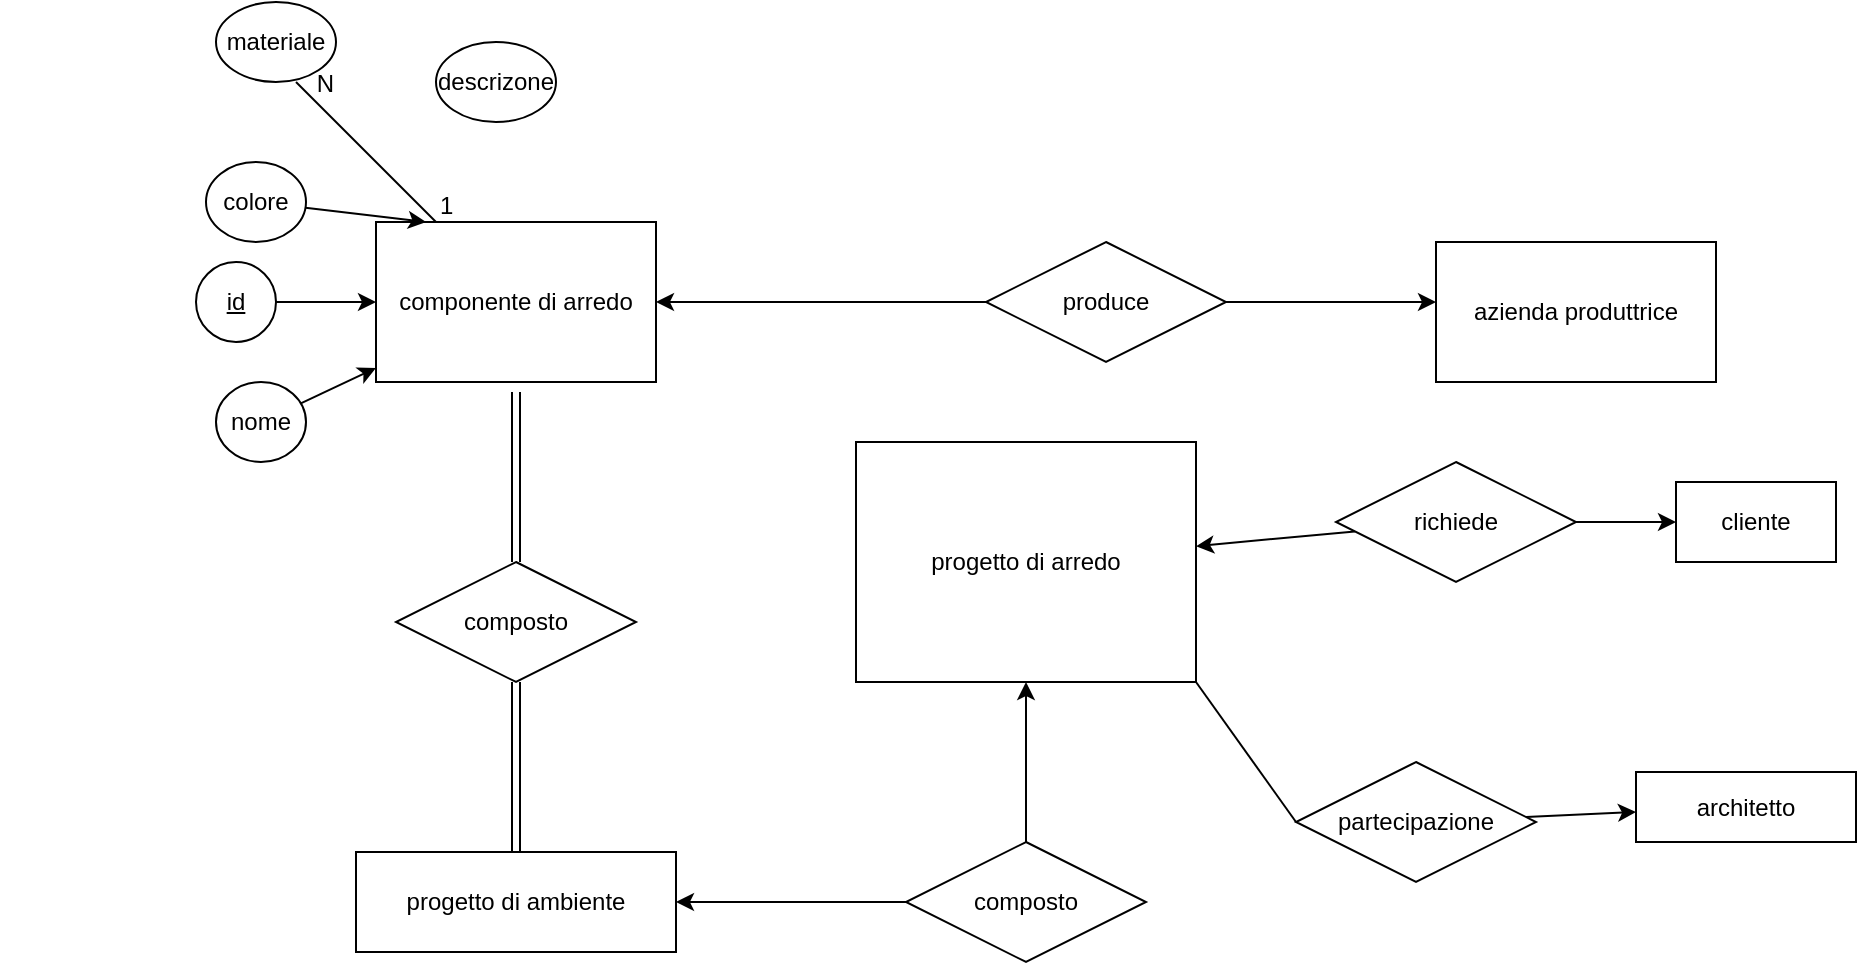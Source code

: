 <mxfile version="15.9.6" type="github">
  <diagram id="R2lEEEUBdFMjLlhIrx00" name="Page-1">
    <mxGraphModel dx="819" dy="645" grid="1" gridSize="10" guides="1" tooltips="1" connect="1" arrows="1" fold="1" page="1" pageScale="0.5" pageWidth="1100" pageHeight="850" math="0" shadow="0" extFonts="Permanent Marker^https://fonts.googleapis.com/css?family=Permanent+Marker">
      <root>
        <mxCell id="0" />
        <mxCell id="1" parent="0" />
        <mxCell id="kEAnJZr-M_3Ag4euo9hT-2" value="componente di arredo" style="whiteSpace=wrap;html=1;align=center;direction=west;" parent="1" vertex="1">
          <mxGeometry x="60" y="270" width="140" height="80" as="geometry" />
        </mxCell>
        <mxCell id="kEAnJZr-M_3Ag4euo9hT-3" value="azienda produttrice" style="whiteSpace=wrap;html=1;align=center;" parent="1" vertex="1">
          <mxGeometry x="590" y="280" width="140" height="70" as="geometry" />
        </mxCell>
        <mxCell id="kEAnJZr-M_3Ag4euo9hT-4" value="progetto di arredo" style="whiteSpace=wrap;html=1;align=center;" parent="1" vertex="1">
          <mxGeometry x="300" y="380" width="170" height="120" as="geometry" />
        </mxCell>
        <mxCell id="kEAnJZr-M_3Ag4euo9hT-5" value="progetto di ambiente" style="whiteSpace=wrap;html=1;align=center;" parent="1" vertex="1">
          <mxGeometry x="50" y="585" width="160" height="50" as="geometry" />
        </mxCell>
        <mxCell id="kEAnJZr-M_3Ag4euo9hT-6" value="cliente" style="whiteSpace=wrap;html=1;align=center;" parent="1" vertex="1">
          <mxGeometry x="710" y="400" width="80" height="40" as="geometry" />
        </mxCell>
        <mxCell id="kEAnJZr-M_3Ag4euo9hT-7" value="architetto" style="whiteSpace=wrap;html=1;align=center;" parent="1" vertex="1">
          <mxGeometry x="690" y="545" width="110" height="35" as="geometry" />
        </mxCell>
        <mxCell id="kEAnJZr-M_3Ag4euo9hT-9" value="" style="edgeStyle=orthogonalEdgeStyle;rounded=0;orthogonalLoop=1;jettySize=auto;html=1;" parent="1" source="kEAnJZr-M_3Ag4euo9hT-8" edge="1">
          <mxGeometry relative="1" as="geometry">
            <Array as="points">
              <mxPoint x="330" y="310" />
              <mxPoint x="330" y="310" />
            </Array>
            <mxPoint x="200" y="310" as="targetPoint" />
          </mxGeometry>
        </mxCell>
        <mxCell id="kEAnJZr-M_3Ag4euo9hT-10" value="" style="edgeStyle=orthogonalEdgeStyle;rounded=0;orthogonalLoop=1;jettySize=auto;html=1;" parent="1" source="kEAnJZr-M_3Ag4euo9hT-8" edge="1">
          <mxGeometry relative="1" as="geometry">
            <mxPoint x="590" y="310" as="targetPoint" />
          </mxGeometry>
        </mxCell>
        <mxCell id="kEAnJZr-M_3Ag4euo9hT-8" value="produce" style="shape=rhombus;perimeter=rhombusPerimeter;whiteSpace=wrap;html=1;align=center;" parent="1" vertex="1">
          <mxGeometry x="365" y="280" width="120" height="60" as="geometry" />
        </mxCell>
        <mxCell id="Sm8z2RAf9bWcOm2X3rAW-4" value="" style="edgeStyle=orthogonalEdgeStyle;rounded=0;orthogonalLoop=1;jettySize=auto;html=1;" parent="1" source="Sm8z2RAf9bWcOm2X3rAW-2" target="kEAnJZr-M_3Ag4euo9hT-5" edge="1">
          <mxGeometry relative="1" as="geometry" />
        </mxCell>
        <mxCell id="Sm8z2RAf9bWcOm2X3rAW-5" value="" style="rounded=0;orthogonalLoop=1;jettySize=auto;html=1;" parent="1" source="Sm8z2RAf9bWcOm2X3rAW-2" target="kEAnJZr-M_3Ag4euo9hT-4" edge="1">
          <mxGeometry relative="1" as="geometry" />
        </mxCell>
        <mxCell id="Sm8z2RAf9bWcOm2X3rAW-2" value="composto" style="shape=rhombus;perimeter=rhombusPerimeter;whiteSpace=wrap;html=1;align=center;" parent="1" vertex="1">
          <mxGeometry x="325" y="580" width="120" height="60" as="geometry" />
        </mxCell>
        <mxCell id="Sm8z2RAf9bWcOm2X3rAW-16" value="" style="edgeStyle=none;rounded=0;orthogonalLoop=1;jettySize=auto;html=1;" parent="1" source="Sm8z2RAf9bWcOm2X3rAW-6" target="kEAnJZr-M_3Ag4euo9hT-7" edge="1">
          <mxGeometry relative="1" as="geometry" />
        </mxCell>
        <mxCell id="Sm8z2RAf9bWcOm2X3rAW-6" value="partecipazione" style="shape=rhombus;perimeter=rhombusPerimeter;whiteSpace=wrap;html=1;align=center;" parent="1" vertex="1">
          <mxGeometry x="520" y="540" width="120" height="60" as="geometry" />
        </mxCell>
        <mxCell id="Sm8z2RAf9bWcOm2X3rAW-7" style="edgeStyle=none;rounded=0;orthogonalLoop=1;jettySize=auto;html=1;exitX=0.75;exitY=1;exitDx=0;exitDy=0;" parent="1" source="kEAnJZr-M_3Ag4euo9hT-6" target="kEAnJZr-M_3Ag4euo9hT-6" edge="1">
          <mxGeometry relative="1" as="geometry" />
        </mxCell>
        <mxCell id="Sm8z2RAf9bWcOm2X3rAW-11" value="" style="edgeStyle=none;rounded=0;orthogonalLoop=1;jettySize=auto;html=1;" parent="1" source="Sm8z2RAf9bWcOm2X3rAW-10" target="kEAnJZr-M_3Ag4euo9hT-4" edge="1">
          <mxGeometry relative="1" as="geometry" />
        </mxCell>
        <mxCell id="Sm8z2RAf9bWcOm2X3rAW-12" value="" style="edgeStyle=none;rounded=0;orthogonalLoop=1;jettySize=auto;html=1;" parent="1" source="Sm8z2RAf9bWcOm2X3rAW-10" target="kEAnJZr-M_3Ag4euo9hT-6" edge="1">
          <mxGeometry relative="1" as="geometry" />
        </mxCell>
        <mxCell id="Sm8z2RAf9bWcOm2X3rAW-10" value="richiede" style="shape=rhombus;perimeter=rhombusPerimeter;whiteSpace=wrap;html=1;align=center;" parent="1" vertex="1">
          <mxGeometry x="540" y="390" width="120" height="60" as="geometry" />
        </mxCell>
        <mxCell id="Sm8z2RAf9bWcOm2X3rAW-14" value="" style="rounded=0;orthogonalLoop=1;jettySize=auto;html=1;shape=link;" parent="1" source="Sm8z2RAf9bWcOm2X3rAW-13" target="kEAnJZr-M_3Ag4euo9hT-5" edge="1">
          <mxGeometry relative="1" as="geometry" />
        </mxCell>
        <mxCell id="Sm8z2RAf9bWcOm2X3rAW-15" value="" style="edgeStyle=none;rounded=0;orthogonalLoop=1;jettySize=auto;html=1;shape=link;" parent="1" source="Sm8z2RAf9bWcOm2X3rAW-13" edge="1">
          <mxGeometry relative="1" as="geometry">
            <mxPoint x="130" y="355" as="targetPoint" />
          </mxGeometry>
        </mxCell>
        <mxCell id="Sm8z2RAf9bWcOm2X3rAW-13" value="composto" style="shape=rhombus;perimeter=rhombusPerimeter;whiteSpace=wrap;html=1;align=center;" parent="1" vertex="1">
          <mxGeometry x="70" y="440" width="120" height="60" as="geometry" />
        </mxCell>
        <mxCell id="Sm8z2RAf9bWcOm2X3rAW-17" value="" style="endArrow=none;html=1;rounded=0;exitX=1;exitY=1;exitDx=0;exitDy=0;entryX=0;entryY=0.5;entryDx=0;entryDy=0;" parent="1" source="kEAnJZr-M_3Ag4euo9hT-4" target="Sm8z2RAf9bWcOm2X3rAW-6" edge="1">
          <mxGeometry relative="1" as="geometry">
            <mxPoint x="460" y="540" as="sourcePoint" />
            <mxPoint x="620" y="540" as="targetPoint" />
          </mxGeometry>
        </mxCell>
        <mxCell id="W_1uA3YFhvDM1ZNYObsT-8" style="edgeStyle=none;rounded=0;orthogonalLoop=1;jettySize=auto;html=1;exitX=1;exitY=0.5;exitDx=0;exitDy=0;startArrow=none;" parent="1" source="W_1uA3YFhvDM1ZNYObsT-12" edge="1">
          <mxGeometry relative="1" as="geometry">
            <mxPoint x="-20" y="260" as="sourcePoint" />
            <mxPoint x="-20" y="260" as="targetPoint" />
          </mxGeometry>
        </mxCell>
        <mxCell id="W_1uA3YFhvDM1ZNYObsT-9" style="edgeStyle=none;rounded=0;orthogonalLoop=1;jettySize=auto;html=1;exitX=0;exitY=0.5;exitDx=0;exitDy=0;" parent="1" edge="1">
          <mxGeometry relative="1" as="geometry">
            <mxPoint x="-120" y="260" as="sourcePoint" />
            <mxPoint x="-120" y="260" as="targetPoint" />
          </mxGeometry>
        </mxCell>
        <mxCell id="W_1uA3YFhvDM1ZNYObsT-17" value="" style="edgeStyle=none;rounded=0;orthogonalLoop=1;jettySize=auto;html=1;entryX=0.821;entryY=1;entryDx=0;entryDy=0;entryPerimeter=0;" parent="1" source="W_1uA3YFhvDM1ZNYObsT-12" target="kEAnJZr-M_3Ag4euo9hT-2" edge="1">
          <mxGeometry relative="1" as="geometry" />
        </mxCell>
        <mxCell id="W_1uA3YFhvDM1ZNYObsT-13" value="materiale" style="ellipse;whiteSpace=wrap;html=1;align=center;" parent="1" vertex="1">
          <mxGeometry x="-20" y="160" width="60" height="40" as="geometry" />
        </mxCell>
        <mxCell id="W_1uA3YFhvDM1ZNYObsT-16" value="" style="edgeStyle=none;rounded=0;orthogonalLoop=1;jettySize=auto;html=1;" parent="1" source="W_1uA3YFhvDM1ZNYObsT-15" target="kEAnJZr-M_3Ag4euo9hT-2" edge="1">
          <mxGeometry relative="1" as="geometry" />
        </mxCell>
        <mxCell id="W_1uA3YFhvDM1ZNYObsT-15" value="id" style="ellipse;whiteSpace=wrap;html=1;align=center;fontStyle=4;direction=west;" parent="1" vertex="1">
          <mxGeometry x="-30" y="290" width="40" height="40" as="geometry" />
        </mxCell>
        <mxCell id="W_1uA3YFhvDM1ZNYObsT-12" value="colore" style="ellipse;whiteSpace=wrap;html=1;align=center;" parent="1" vertex="1">
          <mxGeometry x="-25" y="240" width="50" height="40" as="geometry" />
        </mxCell>
        <mxCell id="W_1uA3YFhvDM1ZNYObsT-21" value="" style="edgeStyle=none;rounded=0;orthogonalLoop=1;jettySize=auto;html=1;" parent="1" source="W_1uA3YFhvDM1ZNYObsT-20" target="kEAnJZr-M_3Ag4euo9hT-2" edge="1">
          <mxGeometry relative="1" as="geometry" />
        </mxCell>
        <mxCell id="W_1uA3YFhvDM1ZNYObsT-20" value="nome" style="ellipse;whiteSpace=wrap;html=1;align=center;" parent="1" vertex="1">
          <mxGeometry x="-20" y="350" width="45" height="40" as="geometry" />
        </mxCell>
        <mxCell id="W_1uA3YFhvDM1ZNYObsT-23" value="descrizone" style="ellipse;whiteSpace=wrap;html=1;align=center;" parent="1" vertex="1">
          <mxGeometry x="90" y="180" width="60" height="40" as="geometry" />
        </mxCell>
        <mxCell id="W_1uA3YFhvDM1ZNYObsT-27" value="" style="endArrow=none;html=1;rounded=0;" parent="1" edge="1">
          <mxGeometry relative="1" as="geometry">
            <mxPoint x="90" y="270" as="sourcePoint" />
            <mxPoint x="20" y="200" as="targetPoint" />
          </mxGeometry>
        </mxCell>
        <mxCell id="W_1uA3YFhvDM1ZNYObsT-28" value="1" style="resizable=0;html=1;align=left;verticalAlign=bottom;" parent="W_1uA3YFhvDM1ZNYObsT-27" connectable="0" vertex="1">
          <mxGeometry x="-1" relative="1" as="geometry">
            <mxPoint as="offset" />
          </mxGeometry>
        </mxCell>
        <mxCell id="W_1uA3YFhvDM1ZNYObsT-29" value="N" style="resizable=0;html=1;align=right;verticalAlign=bottom;" parent="W_1uA3YFhvDM1ZNYObsT-27" connectable="0" vertex="1">
          <mxGeometry x="1" relative="1" as="geometry">
            <mxPoint x="20" y="10" as="offset" />
          </mxGeometry>
        </mxCell>
      </root>
    </mxGraphModel>
  </diagram>
</mxfile>
